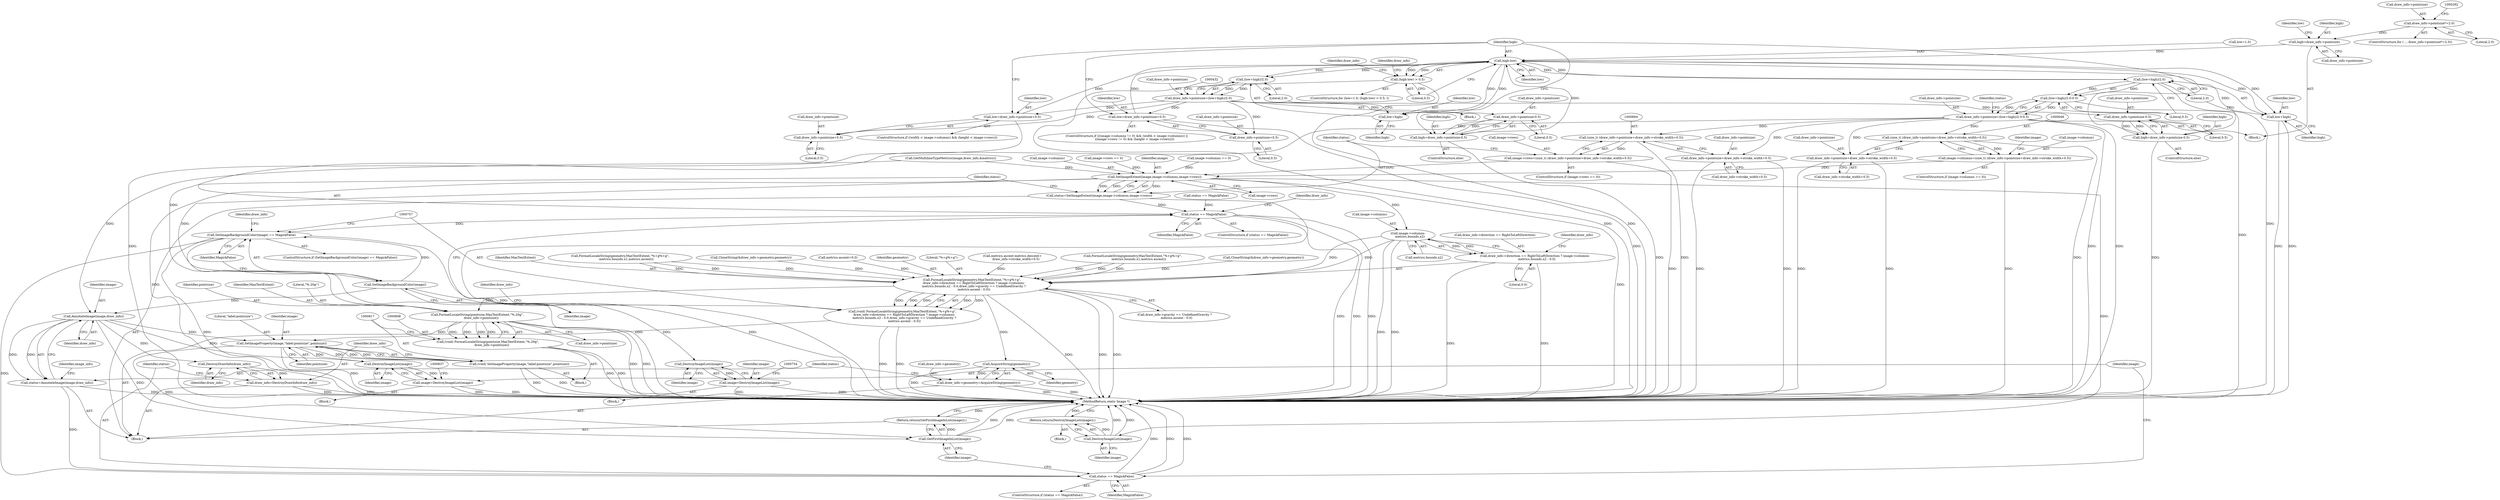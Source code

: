 digraph "0_ImageMagick_0474237508f39c4f783208123431815f1ededb76@pointer" {
"1000285" [label="(Call,draw_info->pointsize*=2.0)"];
"1000407" [label="(Call,high=draw_info->pointsize)"];
"1000417" [label="(Call,high-low)"];
"1000416" [label="(Call,(high-low) > 0.5)"];
"1000426" [label="(Call,(low+high)/2.0)"];
"1000422" [label="(Call,draw_info->pointsize=(low+high)/2.0)"];
"1000520" [label="(Call,low=draw_info->pointsize+0.5)"];
"1000522" [label="(Call,draw_info->pointsize+0.5)"];
"1000530" [label="(Call,draw_info->pointsize-0.5)"];
"1000528" [label="(Call,high=draw_info->pointsize-0.5)"];
"1000560" [label="(Call,low=draw_info->pointsize+0.5)"];
"1000562" [label="(Call,draw_info->pointsize+0.5)"];
"1000570" [label="(Call,draw_info->pointsize-0.5)"];
"1000568" [label="(Call,high=draw_info->pointsize-0.5)"];
"1000427" [label="(Call,low+high)"];
"1000580" [label="(Call,(low+high)/2.0)"];
"1000579" [label="(Call,(low+high)/2.0-0.5)"];
"1000575" [label="(Call,draw_info->pointsize=(low+high)/2.0-0.5)"];
"1000647" [label="(Call,(size_t) (draw_info->pointsize+draw_info->stroke_width+0.5))"];
"1000643" [label="(Call,image->columns=(size_t) (draw_info->pointsize+draw_info->stroke_width+0.5))"];
"1000706" [label="(Call,SetImageExtent(image,image->columns,image->rows))"];
"1000704" [label="(Call,status=SetImageExtent(image,image->columns,image->rows))"];
"1000715" [label="(Call,status == MagickFalse)"];
"1000733" [label="(Call,SetImageBackgroundColor(image) == MagickFalse)"];
"1000827" [label="(Call,status == MagickFalse)"];
"1000730" [label="(Call,DestroyImageList(image))"];
"1000729" [label="(Return,return(DestroyImageList(image));)"];
"1000734" [label="(Call,SetImageBackgroundColor(image))"];
"1000750" [label="(Call,DestroyImageList(image))"];
"1000748" [label="(Call,image=DestroyImageList(image))"];
"1000796" [label="(Call,AnnotateImage(image,draw_info))"];
"1000794" [label="(Call,status=AnnotateImage(image,draw_info))"];
"1000818" [label="(Call,SetImageProperty(image,\"label:pointsize\",pointsize))"];
"1000816" [label="(Call,(void) SetImageProperty(image,\"label:pointsize\",pointsize))"];
"1000833" [label="(Call,DestroyImageList(image))"];
"1000831" [label="(Call,image=DestroyImageList(image))"];
"1000840" [label="(Call,GetFirstImageInList(image))"];
"1000839" [label="(Return,return(GetFirstImageInList(image));)"];
"1000824" [label="(Call,DestroyDrawInfo(draw_info))"];
"1000822" [label="(Call,draw_info=DestroyDrawInfo(draw_info))"];
"1000768" [label="(Call,image->columns-\n    metrics.bounds.x2)"];
"1000758" [label="(Call,FormatLocaleString(geometry,MaxTextExtent,\"%+g%+g\",\n    draw_info->direction == RightToLeftDirection ? image->columns-\n    metrics.bounds.x2 : 0.0,draw_info->gravity == UndefinedGravity ?\n    metrics.ascent : 0.0))"];
"1000756" [label="(Call,(void) FormatLocaleString(geometry,MaxTextExtent,\"%+g%+g\",\n    draw_info->direction == RightToLeftDirection ? image->columns-\n    metrics.bounds.x2 : 0.0,draw_info->gravity == UndefinedGravity ?\n    metrics.ascent : 0.0))"];
"1000792" [label="(Call,AcquireString(geometry))"];
"1000788" [label="(Call,draw_info->geometry=AcquireString(geometry))"];
"1000809" [label="(Call,FormatLocaleString(pointsize,MaxTextExtent,\"%.20g\",\n        draw_info->pointsize))"];
"1000807" [label="(Call,(void) FormatLocaleString(pointsize,MaxTextExtent,\"%.20g\",\n        draw_info->pointsize))"];
"1000762" [label="(Call,draw_info->direction == RightToLeftDirection ? image->columns-\n    metrics.bounds.x2 : 0.0)"];
"1000649" [label="(Call,draw_info->pointsize+draw_info->stroke_width+0.5)"];
"1000693" [label="(Call,(size_t) (draw_info->pointsize+draw_info->stroke_width+0.5))"];
"1000689" [label="(Call,image->rows=(size_t) (draw_info->pointsize+draw_info->stroke_width+0.5))"];
"1000695" [label="(Call,draw_info->pointsize+draw_info->stroke_width+0.5)"];
"1000581" [label="(Call,low+high)"];
"1000576" [label="(Call,draw_info->pointsize)"];
"1000567" [label="(ControlStructure,else)"];
"1000706" [label="(Call,SetImageExtent(image,image->columns,image->rows))"];
"1000417" [label="(Call,high-low)"];
"1000413" [label="(Call,low=1.0)"];
"1000577" [label="(Identifier,draw_info)"];
"1000689" [label="(Call,image->rows=(size_t) (draw_info->pointsize+draw_info->stroke_width+0.5))"];
"1000751" [label="(Identifier,image)"];
"1000285" [label="(Call,draw_info->pointsize*=2.0)"];
"1000839" [label="(Return,return(GetFirstImageInList(image));)"];
"1000419" [label="(Identifier,low)"];
"1000422" [label="(Call,draw_info->pointsize=(low+high)/2.0)"];
"1000569" [label="(Identifier,high)"];
"1000714" [label="(ControlStructure,if (status == MagickFalse))"];
"1000416" [label="(Call,(high-low) > 0.5)"];
"1000756" [label="(Call,(void) FormatLocaleString(geometry,MaxTextExtent,\"%+g%+g\",\n    draw_info->direction == RightToLeftDirection ? image->columns-\n    metrics.bounds.x2 : 0.0,draw_info->gravity == UndefinedGravity ?\n    metrics.ascent : 0.0))"];
"1000708" [label="(Call,image->columns)"];
"1000769" [label="(Call,image->columns)"];
"1000428" [label="(Identifier,low)"];
"1000594" [label="(Call,status == MagickFalse)"];
"1000420" [label="(Literal,0.5)"];
"1000797" [label="(Identifier,image)"];
"1000816" [label="(Call,(void) SetImageProperty(image,\"label:pointsize\",pointsize))"];
"1000821" [label="(Identifier,pointsize)"];
"1000281" [label="(Block,)"];
"1000736" [label="(Identifier,MagickFalse)"];
"1000825" [label="(Identifier,draw_info)"];
"1000581" [label="(Call,low+high)"];
"1000574" [label="(Literal,0.5)"];
"1000820" [label="(Literal,\"label:pointsize\")"];
"1000661" [label="(Identifier,image)"];
"1000718" [label="(Block,)"];
"1000777" [label="(Literal,0.0)"];
"1000790" [label="(Identifier,draw_info)"];
"1000819" [label="(Identifier,image)"];
"1000704" [label="(Call,status=SetImageExtent(image,image->columns,image->rows))"];
"1000638" [label="(Call,image->columns == 0)"];
"1000734" [label="(Call,SetImageBackgroundColor(image))"];
"1000205" [label="(Call,metrics.ascent=0.0)"];
"1000571" [label="(Call,draw_info->pointsize)"];
"1000644" [label="(Call,image->columns)"];
"1000407" [label="(Call,high=draw_info->pointsize)"];
"1000739" [label="(Identifier,draw_info)"];
"1000759" [label="(Identifier,geometry)"];
"1000715" [label="(Call,status == MagickFalse)"];
"1000789" [label="(Call,draw_info->geometry)"];
"1000421" [label="(Block,)"];
"1000560" [label="(Call,low=draw_info->pointsize+0.5)"];
"1000418" [label="(Identifier,high)"];
"1000508" [label="(ControlStructure,if ((width < image->columns) && (height < image->rows)))"];
"1000286" [label="(Call,draw_info->pointsize)"];
"1000582" [label="(Identifier,low)"];
"1000563" [label="(Call,draw_info->pointsize)"];
"1000683" [label="(ControlStructure,if (image->rows == 0))"];
"1000832" [label="(Identifier,image)"];
"1000579" [label="(Call,(low+high)/2.0-0.5)"];
"1000423" [label="(Call,draw_info->pointsize)"];
"1000693" [label="(Call,(size_t) (draw_info->pointsize+draw_info->stroke_width+0.5))"];
"1000526" [label="(Literal,0.5)"];
"1000830" [label="(Block,)"];
"1000284" [label="(ControlStructure,for ( ; ; draw_info->pointsize*=2.0))"];
"1000802" [label="(Identifier,image_info)"];
"1000761" [label="(Literal,\"%+g%+g\")"];
"1000750" [label="(Call,DestroyImageList(image))"];
"1000826" [label="(ControlStructure,if (status == MagickFalse))"];
"1000828" [label="(Identifier,status)"];
"1000840" [label="(Call,GetFirstImageInList(image))"];
"1000813" [label="(Call,draw_info->pointsize)"];
"1000528" [label="(Call,high=draw_info->pointsize-0.5)"];
"1000580" [label="(Call,(low+high)/2.0)"];
"1000536" [label="(ControlStructure,if (((image->columns != 0) && (width < image->columns)) ||\n                ((image->rows != 0) && (height < image->rows))))"];
"1000778" [label="(Call,draw_info->gravity == UndefinedGravity ?\n    metrics.ascent : 0.0)"];
"1000793" [label="(Identifier,geometry)"];
"1000795" [label="(Identifier,status)"];
"1000670" [label="(Call,metrics.ascent-metrics.descent+\n       draw_info->stroke_width+0.5)"];
"1000527" [label="(ControlStructure,else)"];
"1000798" [label="(Identifier,draw_info)"];
"1000809" [label="(Call,FormatLocaleString(pointsize,MaxTextExtent,\"%.20g\",\n        draw_info->pointsize))"];
"1000711" [label="(Call,image->rows)"];
"1000720" [label="(Identifier,draw_info)"];
"1000568" [label="(Call,high=draw_info->pointsize-0.5)"];
"1000584" [label="(Literal,2.0)"];
"1000429" [label="(Identifier,high)"];
"1000427" [label="(Call,low+high)"];
"1000768" [label="(Call,image->columns-\n    metrics.bounds.x2)"];
"1000731" [label="(Identifier,image)"];
"1000530" [label="(Call,draw_info->pointsize-0.5)"];
"1000414" [label="(Identifier,low)"];
"1000562" [label="(Call,draw_info->pointsize+0.5)"];
"1000575" [label="(Call,draw_info->pointsize=(low+high)/2.0-0.5)"];
"1000566" [label="(Literal,0.5)"];
"1000650" [label="(Call,draw_info->pointsize)"];
"1000758" [label="(Call,FormatLocaleString(geometry,MaxTextExtent,\"%+g%+g\",\n    draw_info->direction == RightToLeftDirection ? image->columns-\n    metrics.bounds.x2 : 0.0,draw_info->gravity == UndefinedGravity ?\n    metrics.ascent : 0.0))"];
"1000561" [label="(Identifier,low)"];
"1000588" [label="(Call,GetMultilineTypeMetrics(image,draw_info,&metrics))"];
"1000805" [label="(Block,)"];
"1000831" [label="(Call,image=DestroyImageList(image))"];
"1000822" [label="(Call,draw_info=DestroyDrawInfo(draw_info))"];
"1000842" [label="(MethodReturn,static Image *)"];
"1000796" [label="(Call,AnnotateImage(image,draw_info))"];
"1000730" [label="(Call,DestroyImageList(image))"];
"1000570" [label="(Call,draw_info->pointsize-0.5)"];
"1000684" [label="(Call,image->rows == 0)"];
"1000763" [label="(Call,draw_info->direction == RightToLeftDirection)"];
"1000833" [label="(Call,DestroyImageList(image))"];
"1000408" [label="(Identifier,high)"];
"1000531" [label="(Call,draw_info->pointsize)"];
"1000841" [label="(Identifier,image)"];
"1000737" [label="(Block,)"];
"1000735" [label="(Identifier,image)"];
"1000637" [label="(ControlStructure,if (image->columns == 0))"];
"1000293" [label="(Call,FormatLocaleString(geometry,MaxTextExtent,\"%+g%+g\",\n            -metrics.bounds.x1,metrics.ascent))"];
"1000522" [label="(Call,draw_info->pointsize+0.5)"];
"1000520" [label="(Call,low=draw_info->pointsize+0.5)"];
"1000772" [label="(Call,metrics.bounds.x2)"];
"1000314" [label="(Call,CloneString(&draw_info->geometry,geometry))"];
"1000818" [label="(Call,SetImageProperty(image,\"label:pointsize\",pointsize))"];
"1000707" [label="(Identifier,image)"];
"1000106" [label="(Block,)"];
"1000585" [label="(Literal,0.5)"];
"1000810" [label="(Identifier,pointsize)"];
"1000792" [label="(Call,AcquireString(geometry))"];
"1000695" [label="(Call,draw_info->pointsize+draw_info->stroke_width+0.5)"];
"1000716" [label="(Identifier,status)"];
"1000824" [label="(Call,DestroyDrawInfo(draw_info))"];
"1000523" [label="(Call,draw_info->pointsize)"];
"1000827" [label="(Call,status == MagickFalse)"];
"1000729" [label="(Return,return(DestroyImageList(image));)"];
"1000811" [label="(Identifier,MaxTextExtent)"];
"1000534" [label="(Literal,0.5)"];
"1000749" [label="(Identifier,image)"];
"1000699" [label="(Call,draw_info->stroke_width+0.5)"];
"1000733" [label="(Call,SetImageBackgroundColor(image) == MagickFalse)"];
"1000690" [label="(Call,image->rows)"];
"1000762" [label="(Call,draw_info->direction == RightToLeftDirection ? image->columns-\n    metrics.bounds.x2 : 0.0)"];
"1000812" [label="(Literal,\"%.20g\")"];
"1000794" [label="(Call,status=AnnotateImage(image,draw_info))"];
"1000705" [label="(Identifier,status)"];
"1000781" [label="(Identifier,draw_info)"];
"1000643" [label="(Call,image->columns=(size_t) (draw_info->pointsize+draw_info->stroke_width+0.5))"];
"1000823" [label="(Identifier,draw_info)"];
"1000529" [label="(Identifier,high)"];
"1000649" [label="(Call,draw_info->pointsize+draw_info->stroke_width+0.5)"];
"1000587" [label="(Identifier,status)"];
"1000424" [label="(Identifier,draw_info)"];
"1000760" [label="(Identifier,MaxTextExtent)"];
"1000289" [label="(Literal,2.0)"];
"1000521" [label="(Identifier,low)"];
"1000748" [label="(Call,image=DestroyImageList(image))"];
"1000653" [label="(Call,draw_info->stroke_width+0.5)"];
"1000433" [label="(Call,FormatLocaleString(geometry,MaxTextExtent,\"%+g%+g\",\n            -metrics.bounds.x1,metrics.ascent))"];
"1000454" [label="(Call,CloneString(&draw_info->geometry,geometry))"];
"1000717" [label="(Identifier,MagickFalse)"];
"1000834" [label="(Identifier,image)"];
"1000426" [label="(Call,(low+high)/2.0)"];
"1000788" [label="(Call,draw_info->geometry=AcquireString(geometry))"];
"1000732" [label="(ControlStructure,if (SetImageBackgroundColor(image) == MagickFalse))"];
"1000430" [label="(Literal,2.0)"];
"1000807" [label="(Call,(void) FormatLocaleString(pointsize,MaxTextExtent,\"%.20g\",\n        draw_info->pointsize))"];
"1000829" [label="(Identifier,MagickFalse)"];
"1000696" [label="(Call,draw_info->pointsize)"];
"1000583" [label="(Identifier,high)"];
"1000647" [label="(Call,(size_t) (draw_info->pointsize+draw_info->stroke_width+0.5))"];
"1000409" [label="(Call,draw_info->pointsize)"];
"1000412" [label="(ControlStructure,for (low=1.0; (high-low) > 0.5; ))"];
"1000285" -> "1000284"  [label="AST: "];
"1000285" -> "1000289"  [label="CFG: "];
"1000286" -> "1000285"  [label="AST: "];
"1000289" -> "1000285"  [label="AST: "];
"1000292" -> "1000285"  [label="CFG: "];
"1000285" -> "1000407"  [label="DDG: "];
"1000407" -> "1000281"  [label="AST: "];
"1000407" -> "1000409"  [label="CFG: "];
"1000408" -> "1000407"  [label="AST: "];
"1000409" -> "1000407"  [label="AST: "];
"1000414" -> "1000407"  [label="CFG: "];
"1000407" -> "1000417"  [label="DDG: "];
"1000417" -> "1000416"  [label="AST: "];
"1000417" -> "1000419"  [label="CFG: "];
"1000418" -> "1000417"  [label="AST: "];
"1000419" -> "1000417"  [label="AST: "];
"1000420" -> "1000417"  [label="CFG: "];
"1000417" -> "1000416"  [label="DDG: "];
"1000417" -> "1000416"  [label="DDG: "];
"1000568" -> "1000417"  [label="DDG: "];
"1000528" -> "1000417"  [label="DDG: "];
"1000413" -> "1000417"  [label="DDG: "];
"1000520" -> "1000417"  [label="DDG: "];
"1000560" -> "1000417"  [label="DDG: "];
"1000417" -> "1000426"  [label="DDG: "];
"1000417" -> "1000426"  [label="DDG: "];
"1000417" -> "1000427"  [label="DDG: "];
"1000417" -> "1000427"  [label="DDG: "];
"1000417" -> "1000580"  [label="DDG: "];
"1000417" -> "1000580"  [label="DDG: "];
"1000417" -> "1000581"  [label="DDG: "];
"1000417" -> "1000581"  [label="DDG: "];
"1000416" -> "1000412"  [label="AST: "];
"1000416" -> "1000420"  [label="CFG: "];
"1000420" -> "1000416"  [label="AST: "];
"1000424" -> "1000416"  [label="CFG: "];
"1000577" -> "1000416"  [label="CFG: "];
"1000416" -> "1000842"  [label="DDG: "];
"1000416" -> "1000842"  [label="DDG: "];
"1000426" -> "1000422"  [label="AST: "];
"1000426" -> "1000430"  [label="CFG: "];
"1000427" -> "1000426"  [label="AST: "];
"1000430" -> "1000426"  [label="AST: "];
"1000422" -> "1000426"  [label="CFG: "];
"1000426" -> "1000422"  [label="DDG: "];
"1000426" -> "1000422"  [label="DDG: "];
"1000422" -> "1000421"  [label="AST: "];
"1000423" -> "1000422"  [label="AST: "];
"1000432" -> "1000422"  [label="CFG: "];
"1000422" -> "1000520"  [label="DDG: "];
"1000422" -> "1000522"  [label="DDG: "];
"1000422" -> "1000530"  [label="DDG: "];
"1000422" -> "1000560"  [label="DDG: "];
"1000422" -> "1000562"  [label="DDG: "];
"1000422" -> "1000570"  [label="DDG: "];
"1000520" -> "1000508"  [label="AST: "];
"1000520" -> "1000522"  [label="CFG: "];
"1000521" -> "1000520"  [label="AST: "];
"1000522" -> "1000520"  [label="AST: "];
"1000418" -> "1000520"  [label="CFG: "];
"1000520" -> "1000842"  [label="DDG: "];
"1000522" -> "1000526"  [label="CFG: "];
"1000523" -> "1000522"  [label="AST: "];
"1000526" -> "1000522"  [label="AST: "];
"1000530" -> "1000528"  [label="AST: "];
"1000530" -> "1000534"  [label="CFG: "];
"1000531" -> "1000530"  [label="AST: "];
"1000534" -> "1000530"  [label="AST: "];
"1000528" -> "1000530"  [label="CFG: "];
"1000530" -> "1000528"  [label="DDG: "];
"1000530" -> "1000528"  [label="DDG: "];
"1000528" -> "1000527"  [label="AST: "];
"1000529" -> "1000528"  [label="AST: "];
"1000418" -> "1000528"  [label="CFG: "];
"1000528" -> "1000842"  [label="DDG: "];
"1000560" -> "1000536"  [label="AST: "];
"1000560" -> "1000562"  [label="CFG: "];
"1000561" -> "1000560"  [label="AST: "];
"1000562" -> "1000560"  [label="AST: "];
"1000418" -> "1000560"  [label="CFG: "];
"1000560" -> "1000842"  [label="DDG: "];
"1000562" -> "1000566"  [label="CFG: "];
"1000563" -> "1000562"  [label="AST: "];
"1000566" -> "1000562"  [label="AST: "];
"1000570" -> "1000568"  [label="AST: "];
"1000570" -> "1000574"  [label="CFG: "];
"1000571" -> "1000570"  [label="AST: "];
"1000574" -> "1000570"  [label="AST: "];
"1000568" -> "1000570"  [label="CFG: "];
"1000570" -> "1000568"  [label="DDG: "];
"1000570" -> "1000568"  [label="DDG: "];
"1000568" -> "1000567"  [label="AST: "];
"1000569" -> "1000568"  [label="AST: "];
"1000418" -> "1000568"  [label="CFG: "];
"1000568" -> "1000842"  [label="DDG: "];
"1000427" -> "1000429"  [label="CFG: "];
"1000428" -> "1000427"  [label="AST: "];
"1000429" -> "1000427"  [label="AST: "];
"1000430" -> "1000427"  [label="CFG: "];
"1000580" -> "1000579"  [label="AST: "];
"1000580" -> "1000584"  [label="CFG: "];
"1000581" -> "1000580"  [label="AST: "];
"1000584" -> "1000580"  [label="AST: "];
"1000585" -> "1000580"  [label="CFG: "];
"1000580" -> "1000842"  [label="DDG: "];
"1000580" -> "1000579"  [label="DDG: "];
"1000580" -> "1000579"  [label="DDG: "];
"1000579" -> "1000575"  [label="AST: "];
"1000579" -> "1000585"  [label="CFG: "];
"1000585" -> "1000579"  [label="AST: "];
"1000575" -> "1000579"  [label="CFG: "];
"1000579" -> "1000842"  [label="DDG: "];
"1000579" -> "1000575"  [label="DDG: "];
"1000579" -> "1000575"  [label="DDG: "];
"1000575" -> "1000281"  [label="AST: "];
"1000576" -> "1000575"  [label="AST: "];
"1000587" -> "1000575"  [label="CFG: "];
"1000575" -> "1000842"  [label="DDG: "];
"1000575" -> "1000842"  [label="DDG: "];
"1000575" -> "1000647"  [label="DDG: "];
"1000575" -> "1000649"  [label="DDG: "];
"1000575" -> "1000693"  [label="DDG: "];
"1000575" -> "1000695"  [label="DDG: "];
"1000575" -> "1000809"  [label="DDG: "];
"1000647" -> "1000643"  [label="AST: "];
"1000647" -> "1000649"  [label="CFG: "];
"1000648" -> "1000647"  [label="AST: "];
"1000649" -> "1000647"  [label="AST: "];
"1000643" -> "1000647"  [label="CFG: "];
"1000647" -> "1000842"  [label="DDG: "];
"1000647" -> "1000643"  [label="DDG: "];
"1000643" -> "1000637"  [label="AST: "];
"1000644" -> "1000643"  [label="AST: "];
"1000661" -> "1000643"  [label="CFG: "];
"1000643" -> "1000842"  [label="DDG: "];
"1000643" -> "1000706"  [label="DDG: "];
"1000706" -> "1000704"  [label="AST: "];
"1000706" -> "1000711"  [label="CFG: "];
"1000707" -> "1000706"  [label="AST: "];
"1000708" -> "1000706"  [label="AST: "];
"1000711" -> "1000706"  [label="AST: "];
"1000704" -> "1000706"  [label="CFG: "];
"1000706" -> "1000842"  [label="DDG: "];
"1000706" -> "1000842"  [label="DDG: "];
"1000706" -> "1000704"  [label="DDG: "];
"1000706" -> "1000704"  [label="DDG: "];
"1000706" -> "1000704"  [label="DDG: "];
"1000588" -> "1000706"  [label="DDG: "];
"1000638" -> "1000706"  [label="DDG: "];
"1000689" -> "1000706"  [label="DDG: "];
"1000684" -> "1000706"  [label="DDG: "];
"1000706" -> "1000730"  [label="DDG: "];
"1000706" -> "1000734"  [label="DDG: "];
"1000706" -> "1000768"  [label="DDG: "];
"1000704" -> "1000106"  [label="AST: "];
"1000705" -> "1000704"  [label="AST: "];
"1000716" -> "1000704"  [label="CFG: "];
"1000704" -> "1000842"  [label="DDG: "];
"1000704" -> "1000715"  [label="DDG: "];
"1000715" -> "1000714"  [label="AST: "];
"1000715" -> "1000717"  [label="CFG: "];
"1000716" -> "1000715"  [label="AST: "];
"1000717" -> "1000715"  [label="AST: "];
"1000720" -> "1000715"  [label="CFG: "];
"1000735" -> "1000715"  [label="CFG: "];
"1000715" -> "1000842"  [label="DDG: "];
"1000715" -> "1000842"  [label="DDG: "];
"1000715" -> "1000842"  [label="DDG: "];
"1000594" -> "1000715"  [label="DDG: "];
"1000715" -> "1000733"  [label="DDG: "];
"1000733" -> "1000732"  [label="AST: "];
"1000733" -> "1000736"  [label="CFG: "];
"1000734" -> "1000733"  [label="AST: "];
"1000736" -> "1000733"  [label="AST: "];
"1000739" -> "1000733"  [label="CFG: "];
"1000757" -> "1000733"  [label="CFG: "];
"1000733" -> "1000842"  [label="DDG: "];
"1000733" -> "1000842"  [label="DDG: "];
"1000733" -> "1000842"  [label="DDG: "];
"1000734" -> "1000733"  [label="DDG: "];
"1000733" -> "1000827"  [label="DDG: "];
"1000827" -> "1000826"  [label="AST: "];
"1000827" -> "1000829"  [label="CFG: "];
"1000828" -> "1000827"  [label="AST: "];
"1000829" -> "1000827"  [label="AST: "];
"1000832" -> "1000827"  [label="CFG: "];
"1000841" -> "1000827"  [label="CFG: "];
"1000827" -> "1000842"  [label="DDG: "];
"1000827" -> "1000842"  [label="DDG: "];
"1000827" -> "1000842"  [label="DDG: "];
"1000794" -> "1000827"  [label="DDG: "];
"1000730" -> "1000729"  [label="AST: "];
"1000730" -> "1000731"  [label="CFG: "];
"1000731" -> "1000730"  [label="AST: "];
"1000729" -> "1000730"  [label="CFG: "];
"1000730" -> "1000842"  [label="DDG: "];
"1000730" -> "1000842"  [label="DDG: "];
"1000730" -> "1000729"  [label="DDG: "];
"1000729" -> "1000718"  [label="AST: "];
"1000842" -> "1000729"  [label="CFG: "];
"1000729" -> "1000842"  [label="DDG: "];
"1000734" -> "1000735"  [label="CFG: "];
"1000735" -> "1000734"  [label="AST: "];
"1000736" -> "1000734"  [label="CFG: "];
"1000734" -> "1000750"  [label="DDG: "];
"1000734" -> "1000796"  [label="DDG: "];
"1000750" -> "1000748"  [label="AST: "];
"1000750" -> "1000751"  [label="CFG: "];
"1000751" -> "1000750"  [label="AST: "];
"1000748" -> "1000750"  [label="CFG: "];
"1000750" -> "1000748"  [label="DDG: "];
"1000748" -> "1000737"  [label="AST: "];
"1000749" -> "1000748"  [label="AST: "];
"1000754" -> "1000748"  [label="CFG: "];
"1000748" -> "1000842"  [label="DDG: "];
"1000748" -> "1000842"  [label="DDG: "];
"1000796" -> "1000794"  [label="AST: "];
"1000796" -> "1000798"  [label="CFG: "];
"1000797" -> "1000796"  [label="AST: "];
"1000798" -> "1000796"  [label="AST: "];
"1000794" -> "1000796"  [label="CFG: "];
"1000796" -> "1000794"  [label="DDG: "];
"1000796" -> "1000794"  [label="DDG: "];
"1000588" -> "1000796"  [label="DDG: "];
"1000796" -> "1000818"  [label="DDG: "];
"1000796" -> "1000824"  [label="DDG: "];
"1000796" -> "1000833"  [label="DDG: "];
"1000796" -> "1000840"  [label="DDG: "];
"1000794" -> "1000106"  [label="AST: "];
"1000795" -> "1000794"  [label="AST: "];
"1000802" -> "1000794"  [label="CFG: "];
"1000794" -> "1000842"  [label="DDG: "];
"1000818" -> "1000816"  [label="AST: "];
"1000818" -> "1000821"  [label="CFG: "];
"1000819" -> "1000818"  [label="AST: "];
"1000820" -> "1000818"  [label="AST: "];
"1000821" -> "1000818"  [label="AST: "];
"1000816" -> "1000818"  [label="CFG: "];
"1000818" -> "1000842"  [label="DDG: "];
"1000818" -> "1000816"  [label="DDG: "];
"1000818" -> "1000816"  [label="DDG: "];
"1000818" -> "1000816"  [label="DDG: "];
"1000809" -> "1000818"  [label="DDG: "];
"1000818" -> "1000833"  [label="DDG: "];
"1000818" -> "1000840"  [label="DDG: "];
"1000816" -> "1000805"  [label="AST: "];
"1000817" -> "1000816"  [label="AST: "];
"1000823" -> "1000816"  [label="CFG: "];
"1000816" -> "1000842"  [label="DDG: "];
"1000816" -> "1000842"  [label="DDG: "];
"1000833" -> "1000831"  [label="AST: "];
"1000833" -> "1000834"  [label="CFG: "];
"1000834" -> "1000833"  [label="AST: "];
"1000831" -> "1000833"  [label="CFG: "];
"1000833" -> "1000831"  [label="DDG: "];
"1000831" -> "1000830"  [label="AST: "];
"1000832" -> "1000831"  [label="AST: "];
"1000837" -> "1000831"  [label="CFG: "];
"1000831" -> "1000842"  [label="DDG: "];
"1000831" -> "1000842"  [label="DDG: "];
"1000840" -> "1000839"  [label="AST: "];
"1000840" -> "1000841"  [label="CFG: "];
"1000841" -> "1000840"  [label="AST: "];
"1000839" -> "1000840"  [label="CFG: "];
"1000840" -> "1000842"  [label="DDG: "];
"1000840" -> "1000842"  [label="DDG: "];
"1000840" -> "1000839"  [label="DDG: "];
"1000839" -> "1000106"  [label="AST: "];
"1000842" -> "1000839"  [label="CFG: "];
"1000839" -> "1000842"  [label="DDG: "];
"1000824" -> "1000822"  [label="AST: "];
"1000824" -> "1000825"  [label="CFG: "];
"1000825" -> "1000824"  [label="AST: "];
"1000822" -> "1000824"  [label="CFG: "];
"1000824" -> "1000822"  [label="DDG: "];
"1000822" -> "1000106"  [label="AST: "];
"1000823" -> "1000822"  [label="AST: "];
"1000828" -> "1000822"  [label="CFG: "];
"1000822" -> "1000842"  [label="DDG: "];
"1000822" -> "1000842"  [label="DDG: "];
"1000768" -> "1000762"  [label="AST: "];
"1000768" -> "1000772"  [label="CFG: "];
"1000769" -> "1000768"  [label="AST: "];
"1000772" -> "1000768"  [label="AST: "];
"1000762" -> "1000768"  [label="CFG: "];
"1000768" -> "1000842"  [label="DDG: "];
"1000768" -> "1000842"  [label="DDG: "];
"1000768" -> "1000758"  [label="DDG: "];
"1000768" -> "1000758"  [label="DDG: "];
"1000768" -> "1000762"  [label="DDG: "];
"1000768" -> "1000762"  [label="DDG: "];
"1000758" -> "1000756"  [label="AST: "];
"1000758" -> "1000778"  [label="CFG: "];
"1000759" -> "1000758"  [label="AST: "];
"1000760" -> "1000758"  [label="AST: "];
"1000761" -> "1000758"  [label="AST: "];
"1000762" -> "1000758"  [label="AST: "];
"1000778" -> "1000758"  [label="AST: "];
"1000756" -> "1000758"  [label="CFG: "];
"1000758" -> "1000842"  [label="DDG: "];
"1000758" -> "1000842"  [label="DDG: "];
"1000758" -> "1000842"  [label="DDG: "];
"1000758" -> "1000756"  [label="DDG: "];
"1000758" -> "1000756"  [label="DDG: "];
"1000758" -> "1000756"  [label="DDG: "];
"1000758" -> "1000756"  [label="DDG: "];
"1000758" -> "1000756"  [label="DDG: "];
"1000454" -> "1000758"  [label="DDG: "];
"1000293" -> "1000758"  [label="DDG: "];
"1000293" -> "1000758"  [label="DDG: "];
"1000293" -> "1000758"  [label="DDG: "];
"1000314" -> "1000758"  [label="DDG: "];
"1000433" -> "1000758"  [label="DDG: "];
"1000433" -> "1000758"  [label="DDG: "];
"1000433" -> "1000758"  [label="DDG: "];
"1000205" -> "1000758"  [label="DDG: "];
"1000670" -> "1000758"  [label="DDG: "];
"1000758" -> "1000792"  [label="DDG: "];
"1000758" -> "1000809"  [label="DDG: "];
"1000756" -> "1000106"  [label="AST: "];
"1000757" -> "1000756"  [label="AST: "];
"1000790" -> "1000756"  [label="CFG: "];
"1000756" -> "1000842"  [label="DDG: "];
"1000756" -> "1000842"  [label="DDG: "];
"1000792" -> "1000788"  [label="AST: "];
"1000792" -> "1000793"  [label="CFG: "];
"1000793" -> "1000792"  [label="AST: "];
"1000788" -> "1000792"  [label="CFG: "];
"1000792" -> "1000842"  [label="DDG: "];
"1000792" -> "1000788"  [label="DDG: "];
"1000788" -> "1000106"  [label="AST: "];
"1000789" -> "1000788"  [label="AST: "];
"1000795" -> "1000788"  [label="CFG: "];
"1000788" -> "1000842"  [label="DDG: "];
"1000788" -> "1000842"  [label="DDG: "];
"1000809" -> "1000807"  [label="AST: "];
"1000809" -> "1000813"  [label="CFG: "];
"1000810" -> "1000809"  [label="AST: "];
"1000811" -> "1000809"  [label="AST: "];
"1000812" -> "1000809"  [label="AST: "];
"1000813" -> "1000809"  [label="AST: "];
"1000807" -> "1000809"  [label="CFG: "];
"1000809" -> "1000842"  [label="DDG: "];
"1000809" -> "1000842"  [label="DDG: "];
"1000809" -> "1000807"  [label="DDG: "];
"1000809" -> "1000807"  [label="DDG: "];
"1000809" -> "1000807"  [label="DDG: "];
"1000809" -> "1000807"  [label="DDG: "];
"1000807" -> "1000805"  [label="AST: "];
"1000808" -> "1000807"  [label="AST: "];
"1000817" -> "1000807"  [label="CFG: "];
"1000807" -> "1000842"  [label="DDG: "];
"1000807" -> "1000842"  [label="DDG: "];
"1000762" -> "1000777"  [label="CFG: "];
"1000763" -> "1000762"  [label="AST: "];
"1000777" -> "1000762"  [label="AST: "];
"1000781" -> "1000762"  [label="CFG: "];
"1000762" -> "1000842"  [label="DDG: "];
"1000762" -> "1000842"  [label="DDG: "];
"1000649" -> "1000653"  [label="CFG: "];
"1000650" -> "1000649"  [label="AST: "];
"1000653" -> "1000649"  [label="AST: "];
"1000649" -> "1000842"  [label="DDG: "];
"1000649" -> "1000842"  [label="DDG: "];
"1000693" -> "1000689"  [label="AST: "];
"1000693" -> "1000695"  [label="CFG: "];
"1000694" -> "1000693"  [label="AST: "];
"1000695" -> "1000693"  [label="AST: "];
"1000689" -> "1000693"  [label="CFG: "];
"1000693" -> "1000842"  [label="DDG: "];
"1000693" -> "1000689"  [label="DDG: "];
"1000689" -> "1000683"  [label="AST: "];
"1000690" -> "1000689"  [label="AST: "];
"1000705" -> "1000689"  [label="CFG: "];
"1000689" -> "1000842"  [label="DDG: "];
"1000695" -> "1000699"  [label="CFG: "];
"1000696" -> "1000695"  [label="AST: "];
"1000699" -> "1000695"  [label="AST: "];
"1000695" -> "1000842"  [label="DDG: "];
"1000695" -> "1000842"  [label="DDG: "];
"1000581" -> "1000583"  [label="CFG: "];
"1000582" -> "1000581"  [label="AST: "];
"1000583" -> "1000581"  [label="AST: "];
"1000584" -> "1000581"  [label="CFG: "];
"1000581" -> "1000842"  [label="DDG: "];
"1000581" -> "1000842"  [label="DDG: "];
}
